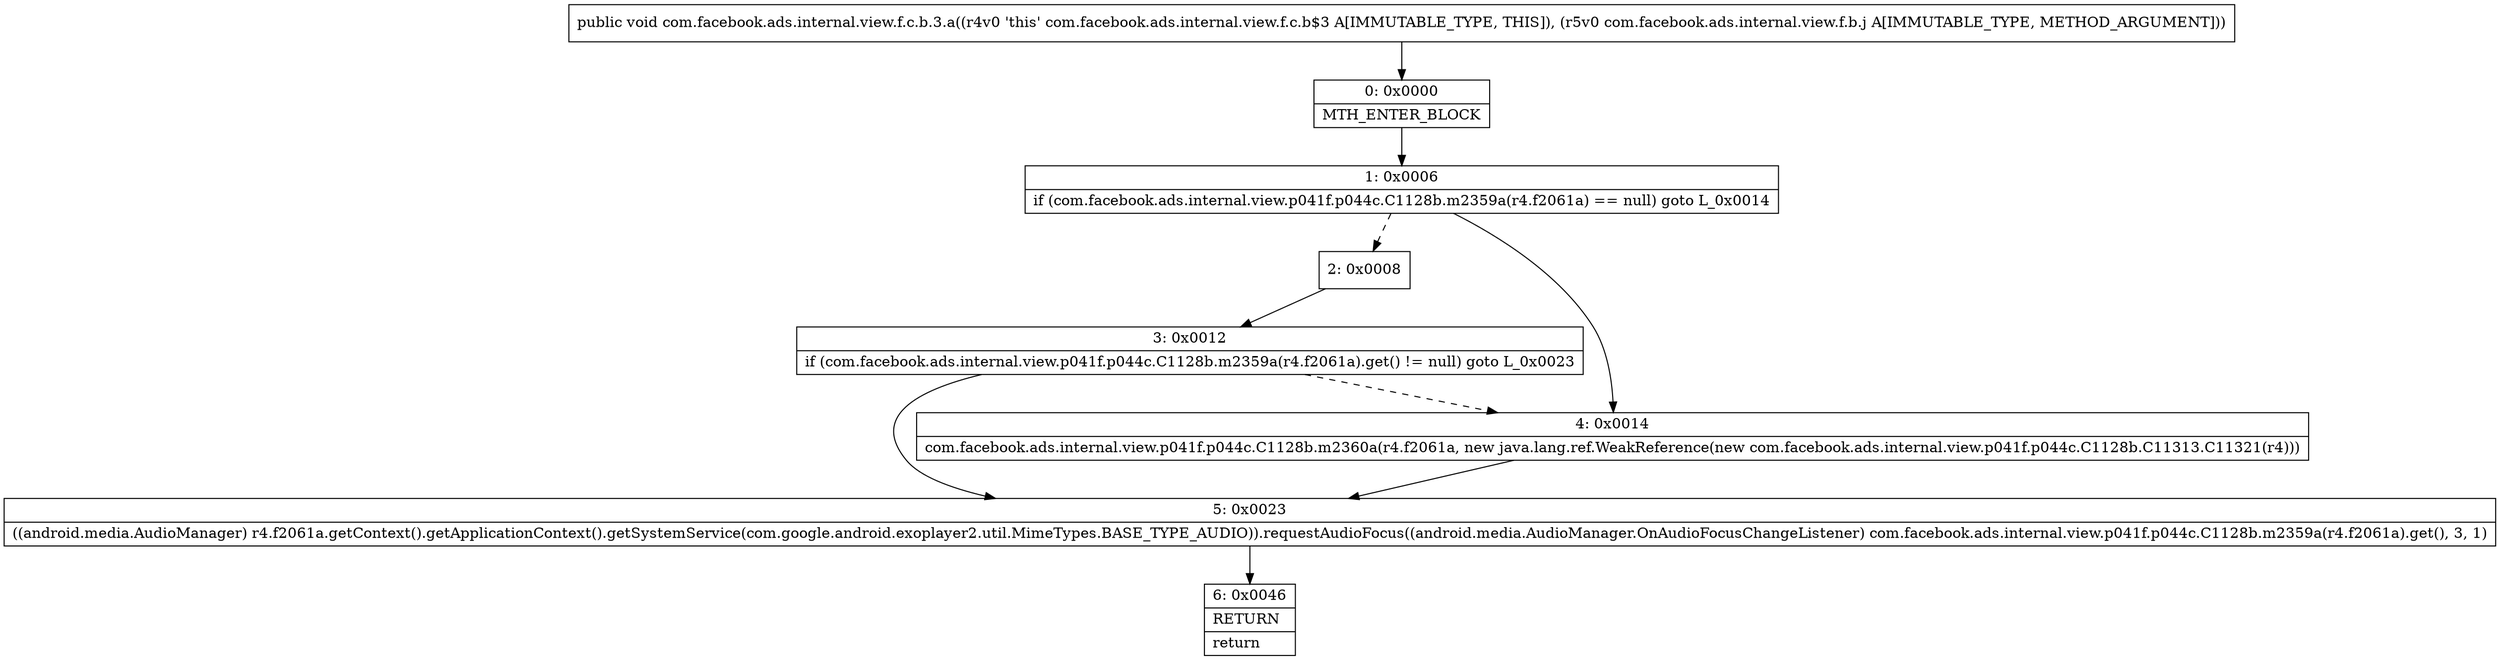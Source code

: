 digraph "CFG forcom.facebook.ads.internal.view.f.c.b.3.a(Lcom\/facebook\/ads\/internal\/view\/f\/b\/j;)V" {
Node_0 [shape=record,label="{0\:\ 0x0000|MTH_ENTER_BLOCK\l}"];
Node_1 [shape=record,label="{1\:\ 0x0006|if (com.facebook.ads.internal.view.p041f.p044c.C1128b.m2359a(r4.f2061a) == null) goto L_0x0014\l}"];
Node_2 [shape=record,label="{2\:\ 0x0008}"];
Node_3 [shape=record,label="{3\:\ 0x0012|if (com.facebook.ads.internal.view.p041f.p044c.C1128b.m2359a(r4.f2061a).get() != null) goto L_0x0023\l}"];
Node_4 [shape=record,label="{4\:\ 0x0014|com.facebook.ads.internal.view.p041f.p044c.C1128b.m2360a(r4.f2061a, new java.lang.ref.WeakReference(new com.facebook.ads.internal.view.p041f.p044c.C1128b.C11313.C11321(r4)))\l}"];
Node_5 [shape=record,label="{5\:\ 0x0023|((android.media.AudioManager) r4.f2061a.getContext().getApplicationContext().getSystemService(com.google.android.exoplayer2.util.MimeTypes.BASE_TYPE_AUDIO)).requestAudioFocus((android.media.AudioManager.OnAudioFocusChangeListener) com.facebook.ads.internal.view.p041f.p044c.C1128b.m2359a(r4.f2061a).get(), 3, 1)\l}"];
Node_6 [shape=record,label="{6\:\ 0x0046|RETURN\l|return\l}"];
MethodNode[shape=record,label="{public void com.facebook.ads.internal.view.f.c.b.3.a((r4v0 'this' com.facebook.ads.internal.view.f.c.b$3 A[IMMUTABLE_TYPE, THIS]), (r5v0 com.facebook.ads.internal.view.f.b.j A[IMMUTABLE_TYPE, METHOD_ARGUMENT])) }"];
MethodNode -> Node_0;
Node_0 -> Node_1;
Node_1 -> Node_2[style=dashed];
Node_1 -> Node_4;
Node_2 -> Node_3;
Node_3 -> Node_4[style=dashed];
Node_3 -> Node_5;
Node_4 -> Node_5;
Node_5 -> Node_6;
}

